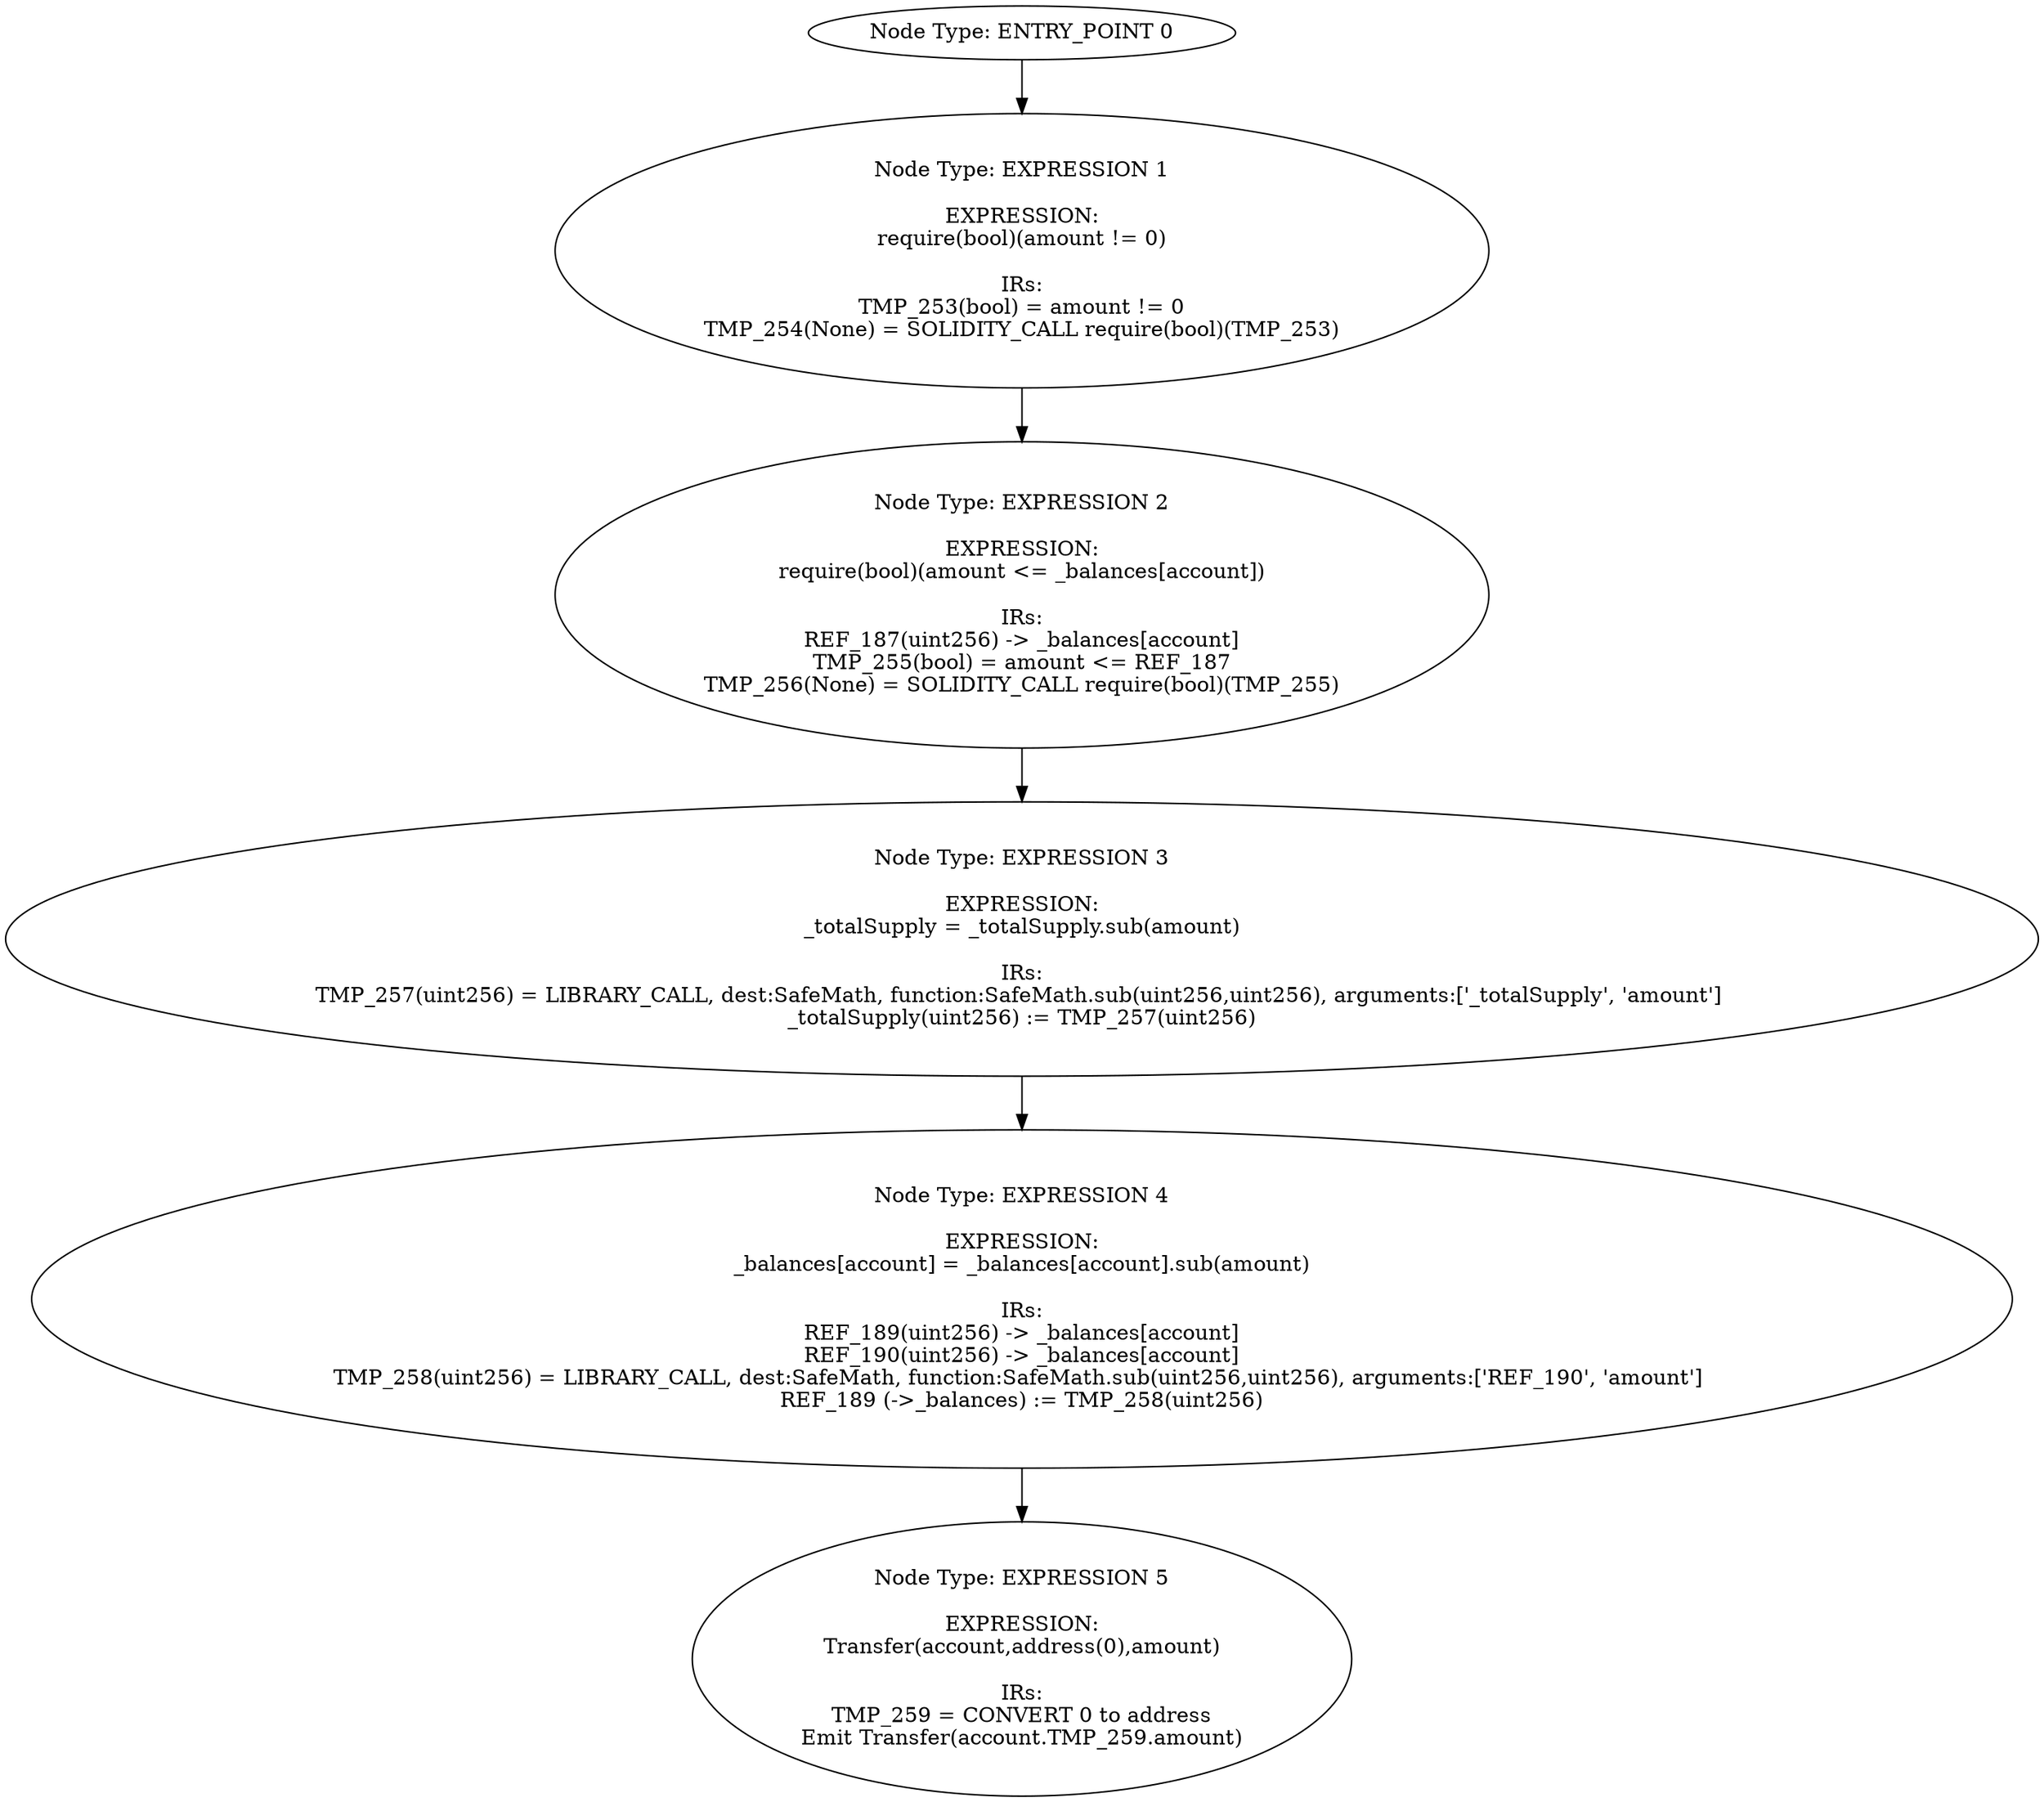 digraph{
0[label="Node Type: ENTRY_POINT 0
"];
0->1;
1[label="Node Type: EXPRESSION 1

EXPRESSION:
require(bool)(amount != 0)

IRs:
TMP_253(bool) = amount != 0
TMP_254(None) = SOLIDITY_CALL require(bool)(TMP_253)"];
1->2;
2[label="Node Type: EXPRESSION 2

EXPRESSION:
require(bool)(amount <= _balances[account])

IRs:
REF_187(uint256) -> _balances[account]
TMP_255(bool) = amount <= REF_187
TMP_256(None) = SOLIDITY_CALL require(bool)(TMP_255)"];
2->3;
3[label="Node Type: EXPRESSION 3

EXPRESSION:
_totalSupply = _totalSupply.sub(amount)

IRs:
TMP_257(uint256) = LIBRARY_CALL, dest:SafeMath, function:SafeMath.sub(uint256,uint256), arguments:['_totalSupply', 'amount'] 
_totalSupply(uint256) := TMP_257(uint256)"];
3->4;
4[label="Node Type: EXPRESSION 4

EXPRESSION:
_balances[account] = _balances[account].sub(amount)

IRs:
REF_189(uint256) -> _balances[account]
REF_190(uint256) -> _balances[account]
TMP_258(uint256) = LIBRARY_CALL, dest:SafeMath, function:SafeMath.sub(uint256,uint256), arguments:['REF_190', 'amount'] 
REF_189 (->_balances) := TMP_258(uint256)"];
4->5;
5[label="Node Type: EXPRESSION 5

EXPRESSION:
Transfer(account,address(0),amount)

IRs:
TMP_259 = CONVERT 0 to address
Emit Transfer(account.TMP_259.amount)"];
}
